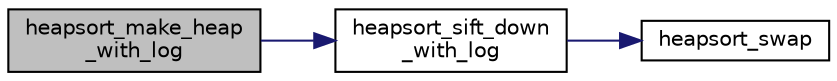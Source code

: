 digraph "heapsort_make_heap_with_log"
{
  edge [fontname="Helvetica",fontsize="10",labelfontname="Helvetica",labelfontsize="10"];
  node [fontname="Helvetica",fontsize="10",shape=record];
  rankdir="LR";
  Node1275 [label="heapsort_make_heap\l_with_log",height=0.2,width=0.4,color="black", fillcolor="grey75", style="filled", fontcolor="black"];
  Node1275 -> Node1276 [color="midnightblue",fontsize="10",style="solid",fontname="Helvetica"];
  Node1276 [label="heapsort_sift_down\l_with_log",height=0.2,width=0.4,color="black", fillcolor="white", style="filled",URL="$d4/dd7/sorting_8_c.html#ac7af225fae479a93d6957f79734ba2a6"];
  Node1276 -> Node1277 [color="midnightblue",fontsize="10",style="solid",fontname="Helvetica"];
  Node1277 [label="heapsort_swap",height=0.2,width=0.4,color="black", fillcolor="white", style="filled",URL="$d4/dd7/sorting_8_c.html#a8f048362e6065297b19b6975bcbbfcc6"];
}
